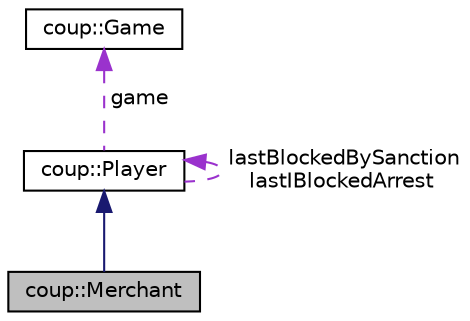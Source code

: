 digraph "coup::Merchant"
{
 // LATEX_PDF_SIZE
  edge [fontname="Helvetica",fontsize="10",labelfontname="Helvetica",labelfontsize="10"];
  node [fontname="Helvetica",fontsize="10",shape=record];
  Node1 [label="coup::Merchant",height=0.2,width=0.4,color="black", fillcolor="grey75", style="filled", fontcolor="black",tooltip=" "];
  Node2 -> Node1 [dir="back",color="midnightblue",fontsize="10",style="solid",fontname="Helvetica"];
  Node2 [label="coup::Player",height=0.2,width=0.4,color="black", fillcolor="white", style="filled",URL="$classcoup_1_1Player.html",tooltip=" "];
  Node3 -> Node2 [dir="back",color="darkorchid3",fontsize="10",style="dashed",label=" game" ,fontname="Helvetica"];
  Node3 [label="coup::Game",height=0.2,width=0.4,color="black", fillcolor="white", style="filled",URL="$classcoup_1_1Game.html",tooltip=" "];
  Node2 -> Node2 [dir="back",color="darkorchid3",fontsize="10",style="dashed",label=" lastBlockedBySanction\nlastIBlockedArrest" ,fontname="Helvetica"];
}
